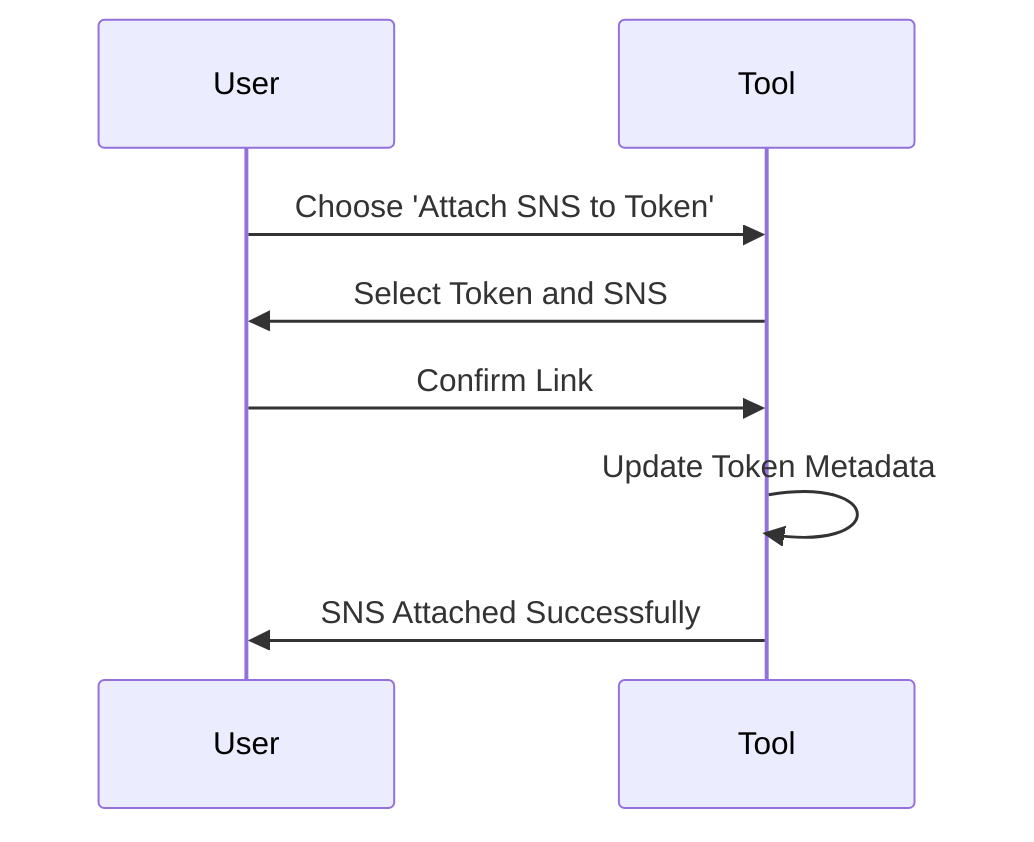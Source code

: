 sequenceDiagram
    participant User
    participant Tool
    User->>Tool: Choose 'Attach SNS to Token'
    Tool->>User: Select Token and SNS
    User->>Tool: Confirm Link
    Tool->>Tool: Update Token Metadata
    Tool->>User: SNS Attached Successfully